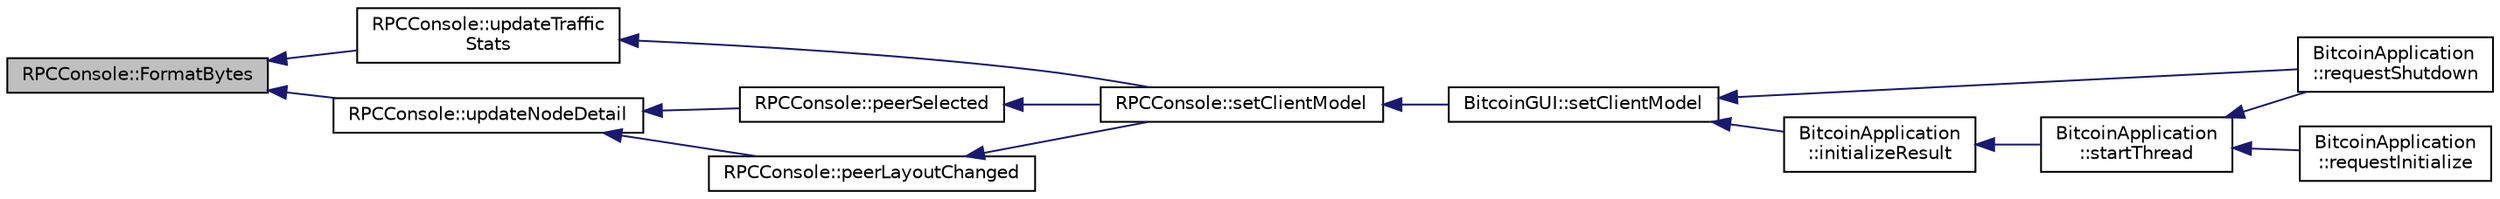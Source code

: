 digraph "RPCConsole::FormatBytes"
{
  edge [fontname="Helvetica",fontsize="10",labelfontname="Helvetica",labelfontsize="10"];
  node [fontname="Helvetica",fontsize="10",shape=record];
  rankdir="LR";
  Node62 [label="RPCConsole::FormatBytes",height=0.2,width=0.4,color="black", fillcolor="grey75", style="filled", fontcolor="black"];
  Node62 -> Node63 [dir="back",color="midnightblue",fontsize="10",style="solid",fontname="Helvetica"];
  Node63 [label="RPCConsole::updateTraffic\lStats",height=0.2,width=0.4,color="black", fillcolor="white", style="filled",URL="$class_r_p_c_console.html#a41bc6977fc2aab06f408da81dfd2034f",tooltip="update traffic statistics "];
  Node63 -> Node64 [dir="back",color="midnightblue",fontsize="10",style="solid",fontname="Helvetica"];
  Node64 [label="RPCConsole::setClientModel",height=0.2,width=0.4,color="black", fillcolor="white", style="filled",URL="$class_r_p_c_console.html#a355349a33664a07628e9ca22a60f5fa7"];
  Node64 -> Node65 [dir="back",color="midnightblue",fontsize="10",style="solid",fontname="Helvetica"];
  Node65 [label="BitcoinGUI::setClientModel",height=0.2,width=0.4,color="black", fillcolor="white", style="filled",URL="$class_bitcoin_g_u_i.html#a99d71e1f8478ab937ce2522c8d3815e3",tooltip="Set the client model. "];
  Node65 -> Node66 [dir="back",color="midnightblue",fontsize="10",style="solid",fontname="Helvetica"];
  Node66 [label="BitcoinApplication\l::requestShutdown",height=0.2,width=0.4,color="black", fillcolor="white", style="filled",URL="$class_bitcoin_application.html#a37c560d4c04d14a6da151b82caf8888f",tooltip="Request core shutdown. "];
  Node65 -> Node67 [dir="back",color="midnightblue",fontsize="10",style="solid",fontname="Helvetica"];
  Node67 [label="BitcoinApplication\l::initializeResult",height=0.2,width=0.4,color="black", fillcolor="white", style="filled",URL="$class_bitcoin_application.html#aceb08b4063e4fb264cf11cf7f9edd969"];
  Node67 -> Node68 [dir="back",color="midnightblue",fontsize="10",style="solid",fontname="Helvetica"];
  Node68 [label="BitcoinApplication\l::startThread",height=0.2,width=0.4,color="black", fillcolor="white", style="filled",URL="$class_bitcoin_application.html#a61afce9356e452c53ad4c83f5ca19df8"];
  Node68 -> Node69 [dir="back",color="midnightblue",fontsize="10",style="solid",fontname="Helvetica"];
  Node69 [label="BitcoinApplication\l::requestInitialize",height=0.2,width=0.4,color="black", fillcolor="white", style="filled",URL="$class_bitcoin_application.html#ade19c44b87b00b6b19b433caf4c22ba6",tooltip="Request core initialization. "];
  Node68 -> Node66 [dir="back",color="midnightblue",fontsize="10",style="solid",fontname="Helvetica"];
  Node62 -> Node70 [dir="back",color="midnightblue",fontsize="10",style="solid",fontname="Helvetica"];
  Node70 [label="RPCConsole::updateNodeDetail",height=0.2,width=0.4,color="black", fillcolor="white", style="filled",URL="$class_r_p_c_console.html#a0bd7e2be4a07bcf4f8b20eb1881dacbb",tooltip="show detailed information on ui about selected node "];
  Node70 -> Node71 [dir="back",color="midnightblue",fontsize="10",style="solid",fontname="Helvetica"];
  Node71 [label="RPCConsole::peerSelected",height=0.2,width=0.4,color="black", fillcolor="white", style="filled",URL="$class_r_p_c_console.html#a2487fa6a90cddcbb17ae4bb13ecc5359",tooltip="Handle selection of peer in peers list. "];
  Node71 -> Node64 [dir="back",color="midnightblue",fontsize="10",style="solid",fontname="Helvetica"];
  Node70 -> Node72 [dir="back",color="midnightblue",fontsize="10",style="solid",fontname="Helvetica"];
  Node72 [label="RPCConsole::peerLayoutChanged",height=0.2,width=0.4,color="black", fillcolor="white", style="filled",URL="$class_r_p_c_console.html#af952ebc6484c8f7d1262fa0bceed41bf",tooltip="Handle updated peer information. "];
  Node72 -> Node64 [dir="back",color="midnightblue",fontsize="10",style="solid",fontname="Helvetica"];
}
